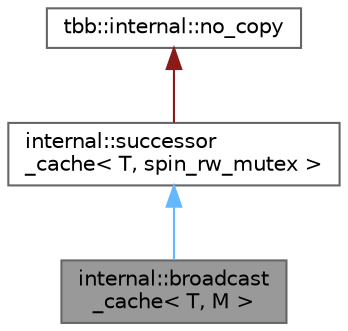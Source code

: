 digraph "internal::broadcast_cache&lt; T, M &gt;"
{
 // LATEX_PDF_SIZE
  bgcolor="transparent";
  edge [fontname=Helvetica,fontsize=10,labelfontname=Helvetica,labelfontsize=10];
  node [fontname=Helvetica,fontsize=10,shape=box,height=0.2,width=0.4];
  Node1 [id="Node000001",label="internal::broadcast\l_cache\< T, M \>",height=0.2,width=0.4,color="gray40", fillcolor="grey60", style="filled", fontcolor="black",tooltip="A cache of successors that are broadcast to"];
  Node2 -> Node1 [id="edge1_Node000001_Node000002",dir="back",color="steelblue1",style="solid",tooltip=" "];
  Node2 [id="Node000002",label="internal::successor\l_cache\< T, spin_rw_mutex \>",height=0.2,width=0.4,color="gray40", fillcolor="white", style="filled",URL="$classinternal_1_1successor__cache.html",tooltip=" "];
  Node3 -> Node2 [id="edge2_Node000002_Node000003",dir="back",color="firebrick4",style="solid",tooltip=" "];
  Node3 [id="Node000003",label="tbb::internal::no_copy",height=0.2,width=0.4,color="gray40", fillcolor="white", style="filled",tooltip=" "];
}
